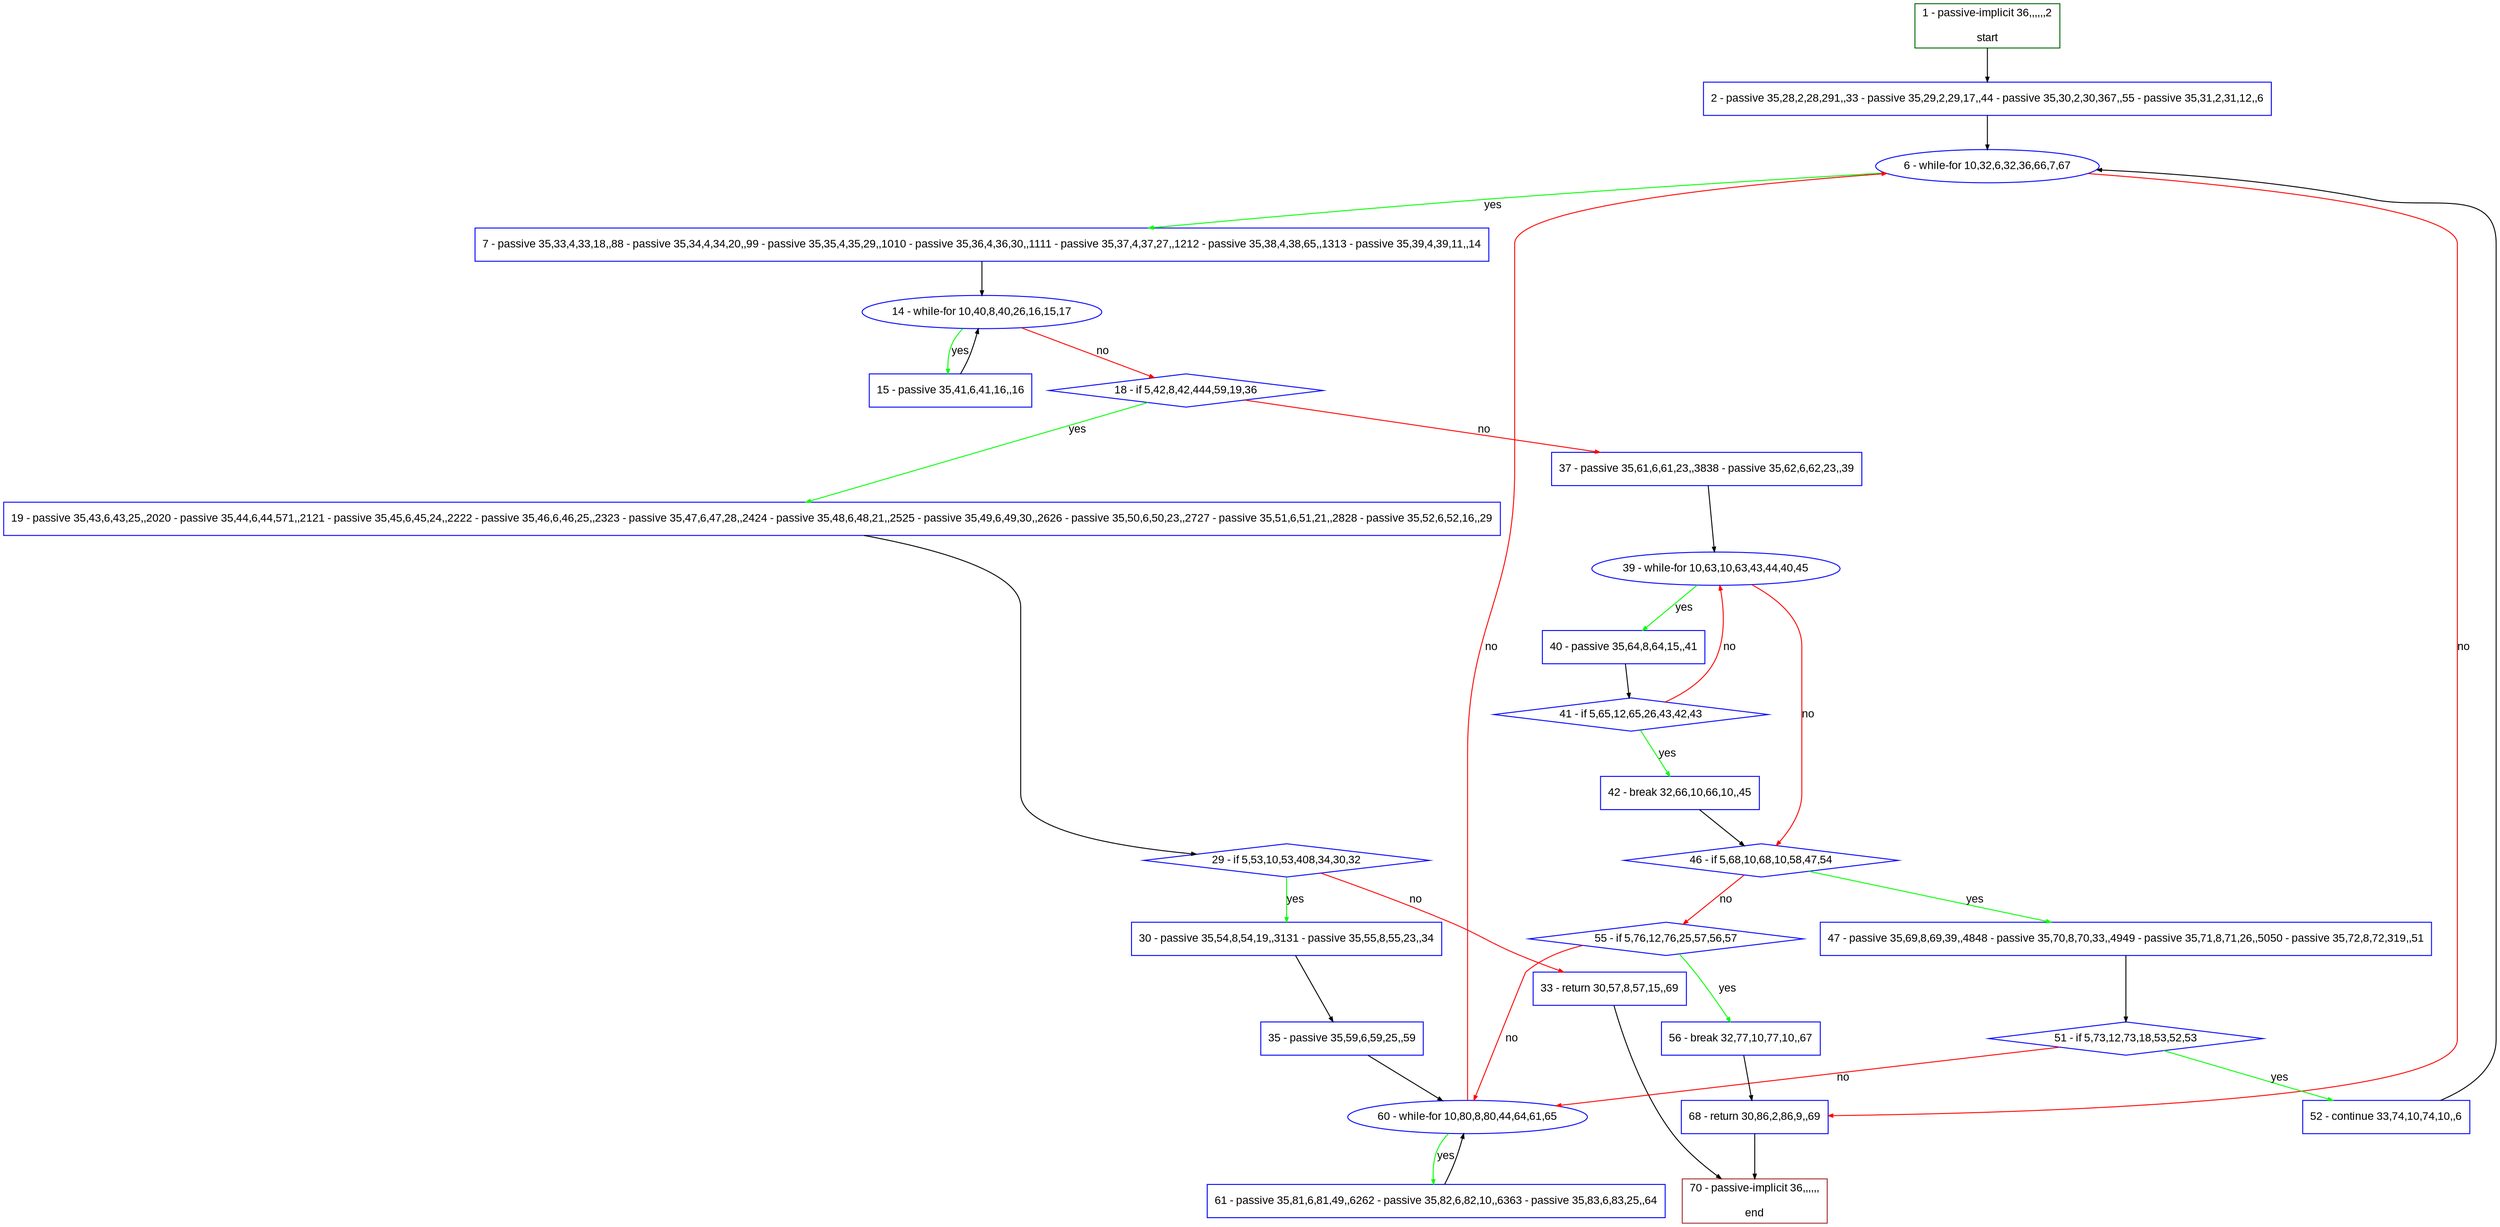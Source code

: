 digraph "" {
  graph [pack="true", label="", fontsize="12", packmode="clust", fontname="Arial", fillcolor="#FFFFCC", bgcolor="white", style="rounded,filled", compound="true"];
  node [node_initialized="no", label="", color="grey", fontsize="12", fillcolor="white", fontname="Arial", style="filled", shape="rectangle", compound="true", fixedsize="false"];
  edge [fontcolor="black", arrowhead="normal", arrowtail="none", arrowsize="0.5", ltail="", label="", color="black", fontsize="12", lhead="", fontname="Arial", dir="forward", compound="true"];
  __N1 [label="2 - passive 35,28,2,28,291,,33 - passive 35,29,2,29,17,,44 - passive 35,30,2,30,367,,55 - passive 35,31,2,31,12,,6", color="#0000ff", fillcolor="#ffffff", style="filled", shape="box"];
  __N2 [label="1 - passive-implicit 36,,,,,,2\n\nstart", color="#006400", fillcolor="#ffffff", style="filled", shape="box"];
  __N3 [label="6 - while-for 10,32,6,32,36,66,7,67", color="#0000ff", fillcolor="#ffffff", style="filled", shape="oval"];
  __N4 [label="7 - passive 35,33,4,33,18,,88 - passive 35,34,4,34,20,,99 - passive 35,35,4,35,29,,1010 - passive 35,36,4,36,30,,1111 - passive 35,37,4,37,27,,1212 - passive 35,38,4,38,65,,1313 - passive 35,39,4,39,11,,14", color="#0000ff", fillcolor="#ffffff", style="filled", shape="box"];
  __N5 [label="68 - return 30,86,2,86,9,,69", color="#0000ff", fillcolor="#ffffff", style="filled", shape="box"];
  __N6 [label="14 - while-for 10,40,8,40,26,16,15,17", color="#0000ff", fillcolor="#ffffff", style="filled", shape="oval"];
  __N7 [label="15 - passive 35,41,6,41,16,,16", color="#0000ff", fillcolor="#ffffff", style="filled", shape="box"];
  __N8 [label="18 - if 5,42,8,42,444,59,19,36", color="#0000ff", fillcolor="#ffffff", style="filled", shape="diamond"];
  __N9 [label="19 - passive 35,43,6,43,25,,2020 - passive 35,44,6,44,571,,2121 - passive 35,45,6,45,24,,2222 - passive 35,46,6,46,25,,2323 - passive 35,47,6,47,28,,2424 - passive 35,48,6,48,21,,2525 - passive 35,49,6,49,30,,2626 - passive 35,50,6,50,23,,2727 - passive 35,51,6,51,21,,2828 - passive 35,52,6,52,16,,29", color="#0000ff", fillcolor="#ffffff", style="filled", shape="box"];
  __N10 [label="37 - passive 35,61,6,61,23,,3838 - passive 35,62,6,62,23,,39", color="#0000ff", fillcolor="#ffffff", style="filled", shape="box"];
  __N11 [label="29 - if 5,53,10,53,408,34,30,32", color="#0000ff", fillcolor="#ffffff", style="filled", shape="diamond"];
  __N12 [label="30 - passive 35,54,8,54,19,,3131 - passive 35,55,8,55,23,,34", color="#0000ff", fillcolor="#ffffff", style="filled", shape="box"];
  __N13 [label="33 - return 30,57,8,57,15,,69", color="#0000ff", fillcolor="#ffffff", style="filled", shape="box"];
  __N14 [label="35 - passive 35,59,6,59,25,,59", color="#0000ff", fillcolor="#ffffff", style="filled", shape="box"];
  __N15 [label="70 - passive-implicit 36,,,,,,\n\nend", color="#a52a2a", fillcolor="#ffffff", style="filled", shape="box"];
  __N16 [label="60 - while-for 10,80,8,80,44,64,61,65", color="#0000ff", fillcolor="#ffffff", style="filled", shape="oval"];
  __N17 [label="39 - while-for 10,63,10,63,43,44,40,45", color="#0000ff", fillcolor="#ffffff", style="filled", shape="oval"];
  __N18 [label="40 - passive 35,64,8,64,15,,41", color="#0000ff", fillcolor="#ffffff", style="filled", shape="box"];
  __N19 [label="46 - if 5,68,10,68,10,58,47,54", color="#0000ff", fillcolor="#ffffff", style="filled", shape="diamond"];
  __N20 [label="41 - if 5,65,12,65,26,43,42,43", color="#0000ff", fillcolor="#ffffff", style="filled", shape="diamond"];
  __N21 [label="42 - break 32,66,10,66,10,,45", color="#0000ff", fillcolor="#ffffff", style="filled", shape="box"];
  __N22 [label="47 - passive 35,69,8,69,39,,4848 - passive 35,70,8,70,33,,4949 - passive 35,71,8,71,26,,5050 - passive 35,72,8,72,319,,51", color="#0000ff", fillcolor="#ffffff", style="filled", shape="box"];
  __N23 [label="55 - if 5,76,12,76,25,57,56,57", color="#0000ff", fillcolor="#ffffff", style="filled", shape="diamond"];
  __N24 [label="51 - if 5,73,12,73,18,53,52,53", color="#0000ff", fillcolor="#ffffff", style="filled", shape="diamond"];
  __N25 [label="52 - continue 33,74,10,74,10,,6", color="#0000ff", fillcolor="#ffffff", style="filled", shape="box"];
  __N26 [label="56 - break 32,77,10,77,10,,67", color="#0000ff", fillcolor="#ffffff", style="filled", shape="box"];
  __N27 [label="61 - passive 35,81,6,81,49,,6262 - passive 35,82,6,82,10,,6363 - passive 35,83,6,83,25,,64", color="#0000ff", fillcolor="#ffffff", style="filled", shape="box"];
  __N2 -> __N1 [arrowhead="normal", arrowtail="none", color="#000000", label="", dir="forward"];
  __N1 -> __N3 [arrowhead="normal", arrowtail="none", color="#000000", label="", dir="forward"];
  __N3 -> __N4 [arrowhead="normal", arrowtail="none", color="#00ff00", label="yes", dir="forward"];
  __N3 -> __N5 [arrowhead="normal", arrowtail="none", color="#ff0000", label="no", dir="forward"];
  __N4 -> __N6 [arrowhead="normal", arrowtail="none", color="#000000", label="", dir="forward"];
  __N6 -> __N7 [arrowhead="normal", arrowtail="none", color="#00ff00", label="yes", dir="forward"];
  __N7 -> __N6 [arrowhead="normal", arrowtail="none", color="#000000", label="", dir="forward"];
  __N6 -> __N8 [arrowhead="normal", arrowtail="none", color="#ff0000", label="no", dir="forward"];
  __N8 -> __N9 [arrowhead="normal", arrowtail="none", color="#00ff00", label="yes", dir="forward"];
  __N8 -> __N10 [arrowhead="normal", arrowtail="none", color="#ff0000", label="no", dir="forward"];
  __N9 -> __N11 [arrowhead="normal", arrowtail="none", color="#000000", label="", dir="forward"];
  __N11 -> __N12 [arrowhead="normal", arrowtail="none", color="#00ff00", label="yes", dir="forward"];
  __N11 -> __N13 [arrowhead="normal", arrowtail="none", color="#ff0000", label="no", dir="forward"];
  __N12 -> __N14 [arrowhead="normal", arrowtail="none", color="#000000", label="", dir="forward"];
  __N13 -> __N15 [arrowhead="normal", arrowtail="none", color="#000000", label="", dir="forward"];
  __N14 -> __N16 [arrowhead="normal", arrowtail="none", color="#000000", label="", dir="forward"];
  __N10 -> __N17 [arrowhead="normal", arrowtail="none", color="#000000", label="", dir="forward"];
  __N17 -> __N18 [arrowhead="normal", arrowtail="none", color="#00ff00", label="yes", dir="forward"];
  __N17 -> __N19 [arrowhead="normal", arrowtail="none", color="#ff0000", label="no", dir="forward"];
  __N18 -> __N20 [arrowhead="normal", arrowtail="none", color="#000000", label="", dir="forward"];
  __N20 -> __N17 [arrowhead="normal", arrowtail="none", color="#ff0000", label="no", dir="forward"];
  __N20 -> __N21 [arrowhead="normal", arrowtail="none", color="#00ff00", label="yes", dir="forward"];
  __N21 -> __N19 [arrowhead="normal", arrowtail="none", color="#000000", label="", dir="forward"];
  __N19 -> __N22 [arrowhead="normal", arrowtail="none", color="#00ff00", label="yes", dir="forward"];
  __N19 -> __N23 [arrowhead="normal", arrowtail="none", color="#ff0000", label="no", dir="forward"];
  __N22 -> __N24 [arrowhead="normal", arrowtail="none", color="#000000", label="", dir="forward"];
  __N24 -> __N25 [arrowhead="normal", arrowtail="none", color="#00ff00", label="yes", dir="forward"];
  __N24 -> __N16 [arrowhead="normal", arrowtail="none", color="#ff0000", label="no", dir="forward"];
  __N25 -> __N3 [arrowhead="normal", arrowtail="none", color="#000000", label="", dir="forward"];
  __N23 -> __N26 [arrowhead="normal", arrowtail="none", color="#00ff00", label="yes", dir="forward"];
  __N23 -> __N16 [arrowhead="normal", arrowtail="none", color="#ff0000", label="no", dir="forward"];
  __N26 -> __N5 [arrowhead="normal", arrowtail="none", color="#000000", label="", dir="forward"];
  __N16 -> __N3 [arrowhead="normal", arrowtail="none", color="#ff0000", label="no", dir="forward"];
  __N16 -> __N27 [arrowhead="normal", arrowtail="none", color="#00ff00", label="yes", dir="forward"];
  __N27 -> __N16 [arrowhead="normal", arrowtail="none", color="#000000", label="", dir="forward"];
  __N5 -> __N15 [arrowhead="normal", arrowtail="none", color="#000000", label="", dir="forward"];
}
